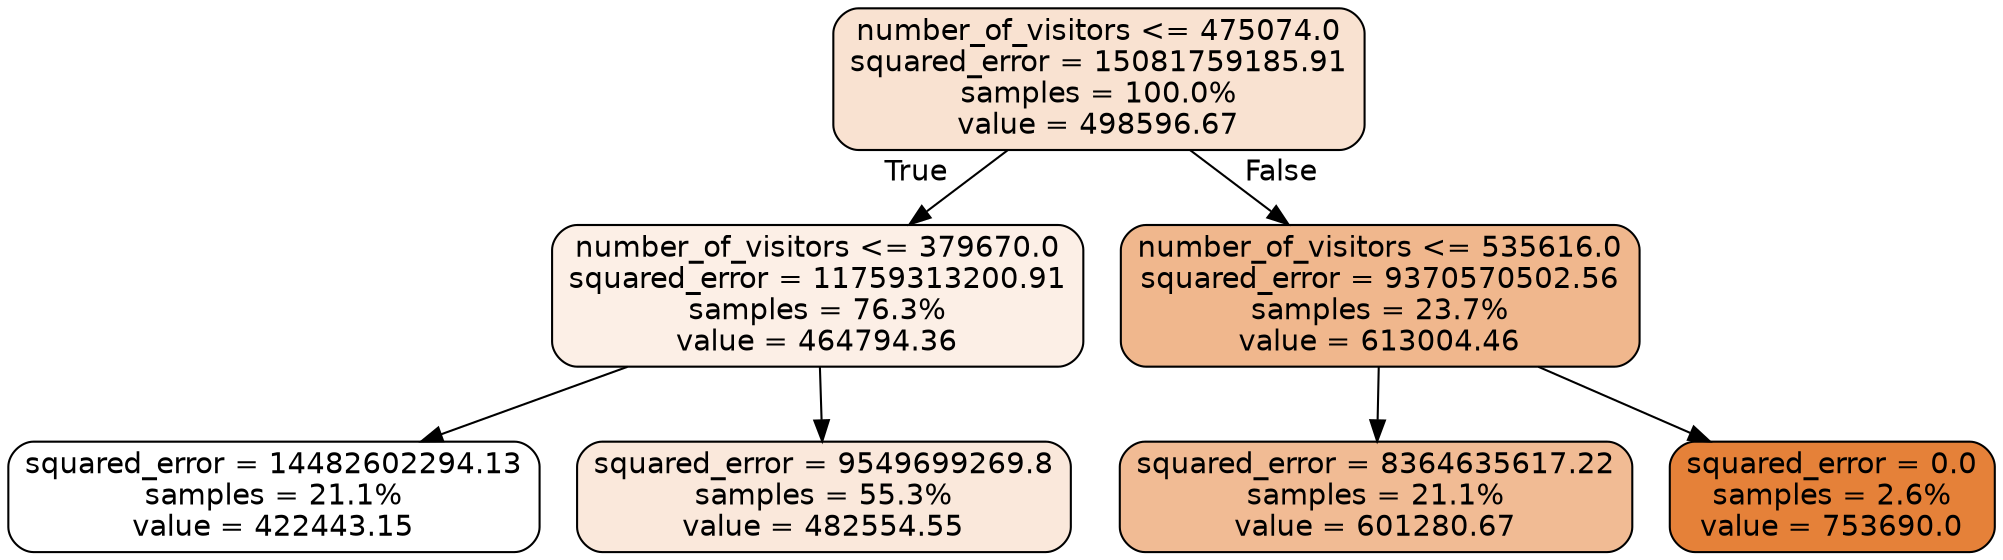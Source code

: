 digraph Tree {
node [shape=box, style="filled, rounded", color="black", fontname="helvetica"] ;
edge [fontname="helvetica"] ;
0 [label="number_of_visitors <= 475074.0\nsquared_error = 15081759185.91\nsamples = 100.0%\nvalue = 498596.67", fillcolor="#f9e2d1"] ;
1 [label="number_of_visitors <= 379670.0\nsquared_error = 11759313200.91\nsamples = 76.3%\nvalue = 464794.36", fillcolor="#fcefe6"] ;
0 -> 1 [labeldistance=2.5, labelangle=45, headlabel="True"] ;
2 [label="squared_error = 14482602294.13\nsamples = 21.1%\nvalue = 422443.15", fillcolor="#ffffff"] ;
1 -> 2 ;
3 [label="squared_error = 9549699269.8\nsamples = 55.3%\nvalue = 482554.55", fillcolor="#fae8db"] ;
1 -> 3 ;
4 [label="number_of_visitors <= 535616.0\nsquared_error = 9370570502.56\nsamples = 23.7%\nvalue = 613004.46", fillcolor="#f0b78d"] ;
0 -> 4 [labeldistance=2.5, labelangle=-45, headlabel="False"] ;
5 [label="squared_error = 8364635617.22\nsamples = 21.1%\nvalue = 601280.67", fillcolor="#f1bb94"] ;
4 -> 5 ;
6 [label="squared_error = 0.0\nsamples = 2.6%\nvalue = 753690.0", fillcolor="#e58139"] ;
4 -> 6 ;
}
